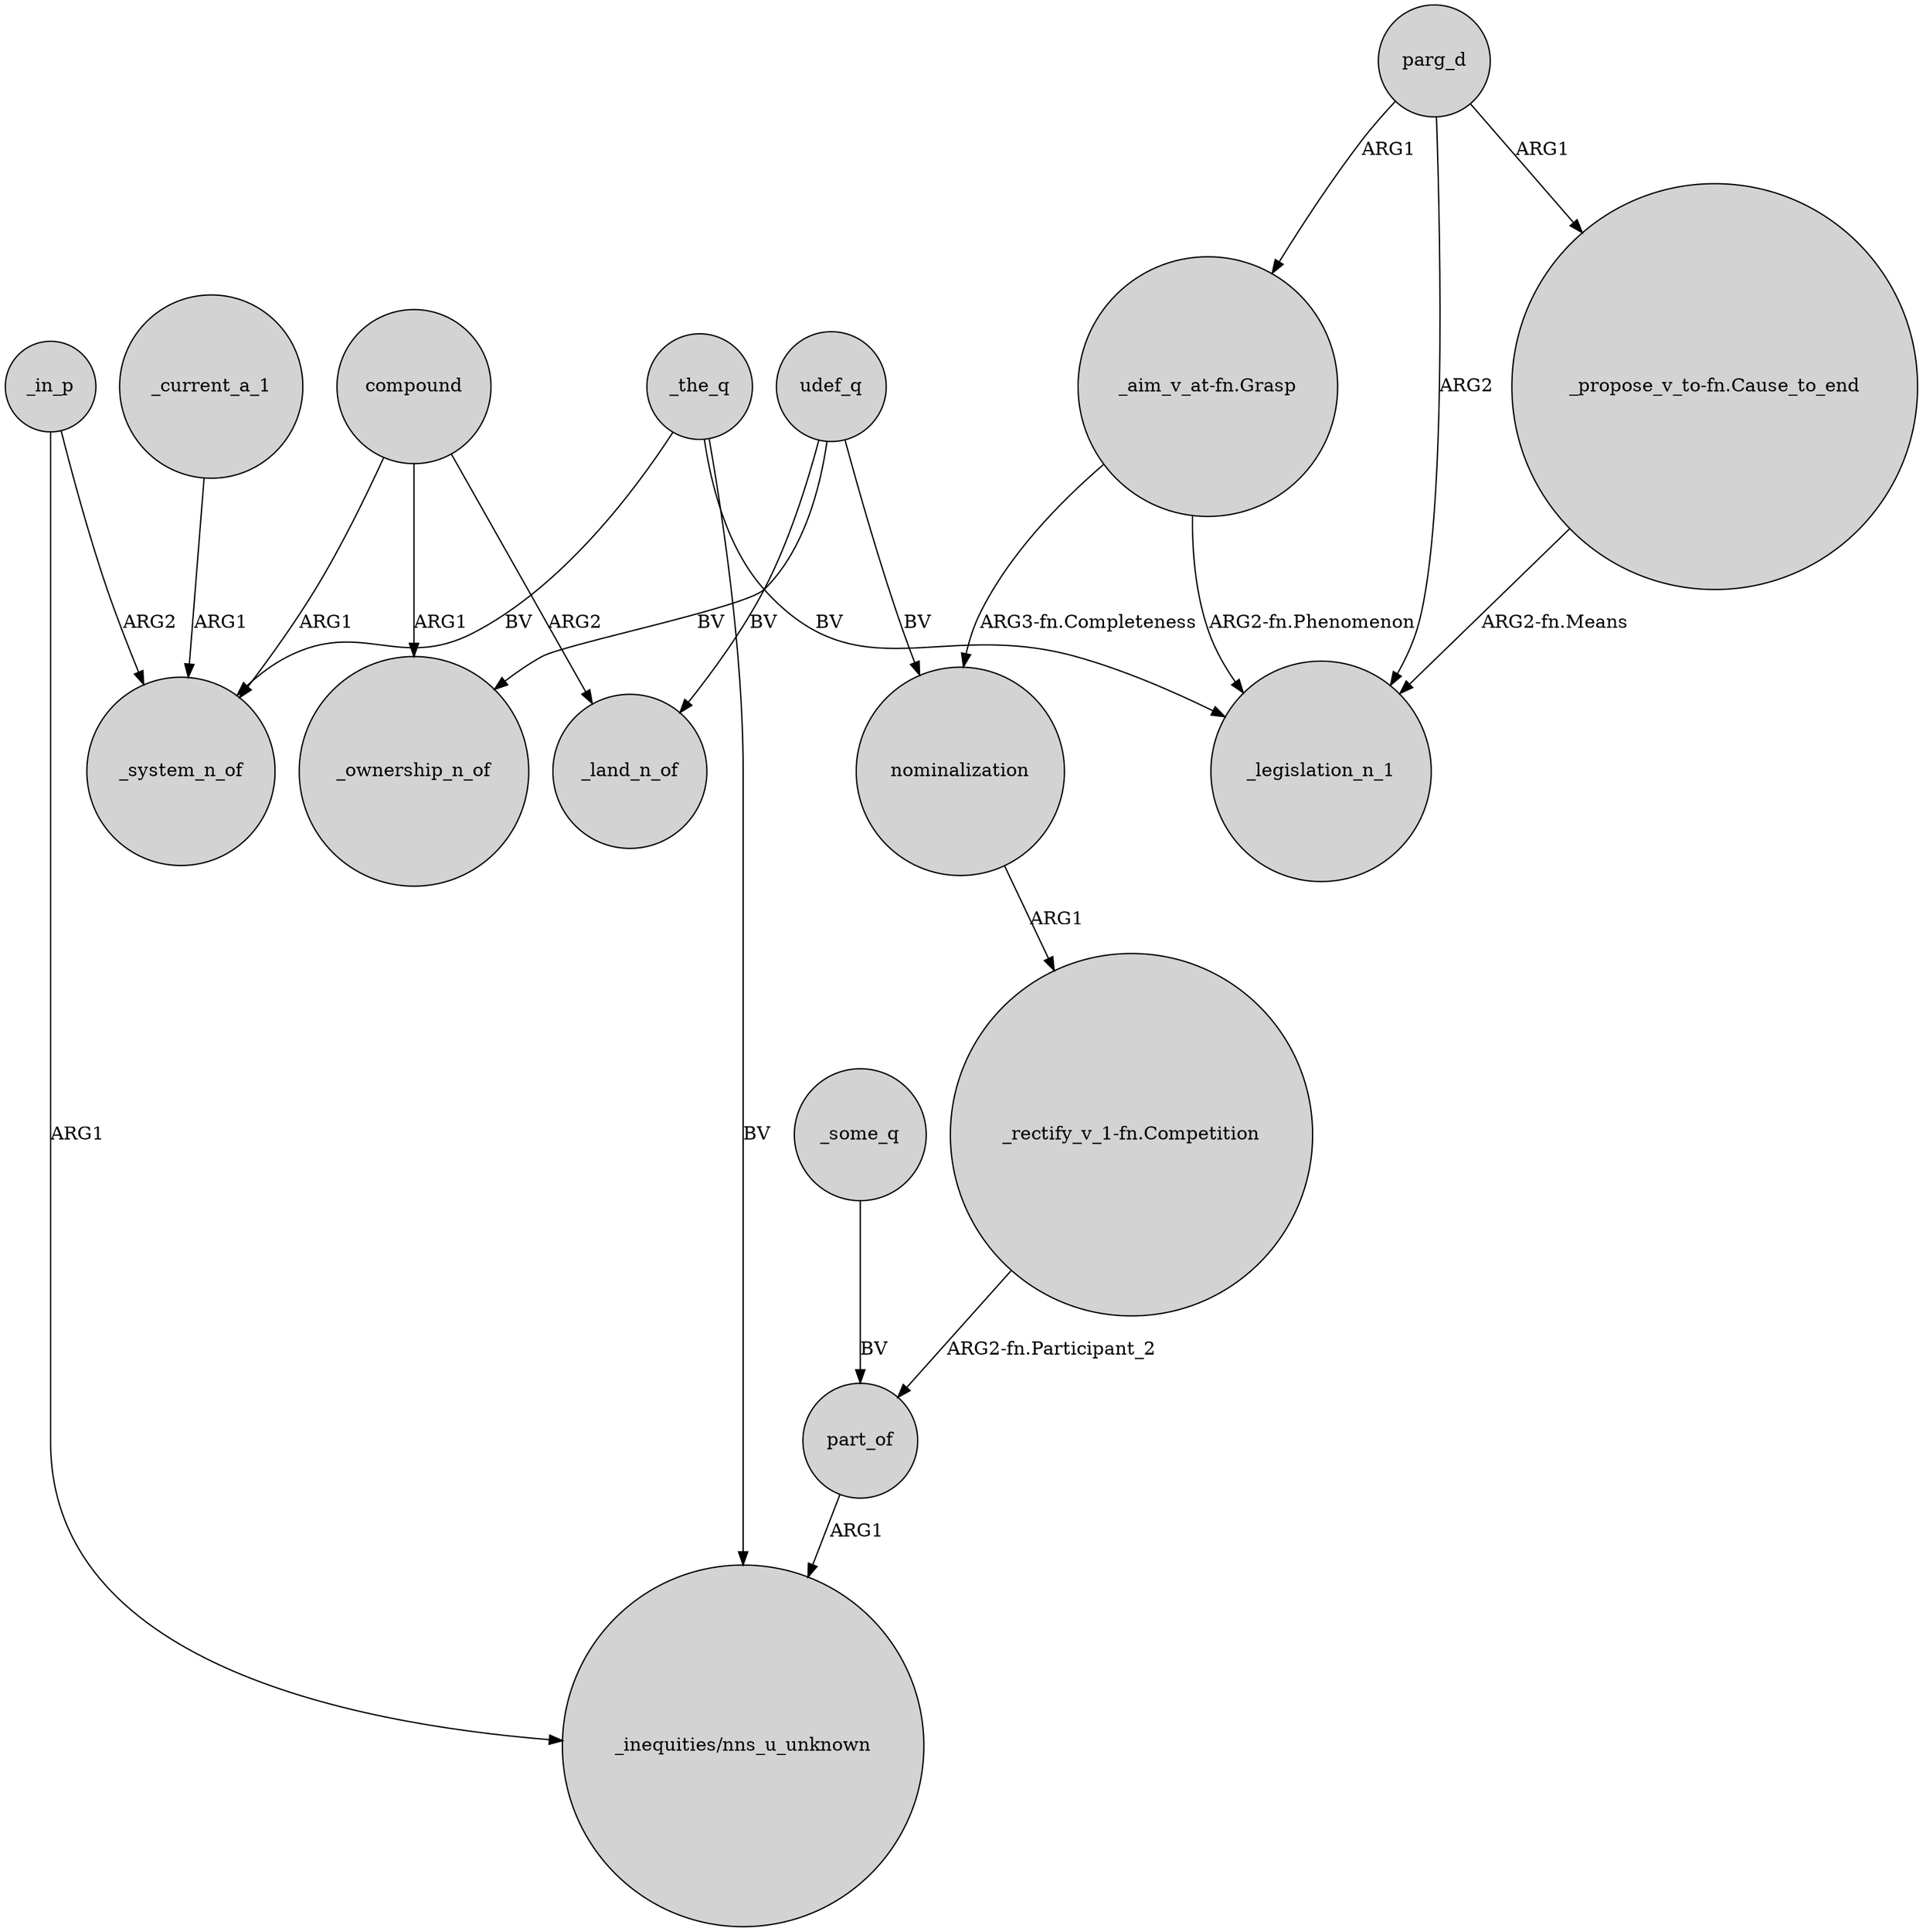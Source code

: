 digraph {
	node [shape=circle style=filled]
	compound -> _system_n_of [label=ARG1]
	compound -> _ownership_n_of [label=ARG1]
	_current_a_1 -> _system_n_of [label=ARG1]
	"_rectify_v_1-fn.Competition" -> part_of [label="ARG2-fn.Participant_2"]
	udef_q -> nominalization [label=BV]
	_in_p -> _system_n_of [label=ARG2]
	_the_q -> _system_n_of [label=BV]
	parg_d -> "_aim_v_at-fn.Grasp" [label=ARG1]
	udef_q -> _ownership_n_of [label=BV]
	_in_p -> "_inequities/nns_u_unknown" [label=ARG1]
	_the_q -> "_inequities/nns_u_unknown" [label=BV]
	part_of -> "_inequities/nns_u_unknown" [label=ARG1]
	parg_d -> "_propose_v_to-fn.Cause_to_end" [label=ARG1]
	parg_d -> _legislation_n_1 [label=ARG2]
	_some_q -> part_of [label=BV]
	udef_q -> _land_n_of [label=BV]
	compound -> _land_n_of [label=ARG2]
	"_aim_v_at-fn.Grasp" -> nominalization [label="ARG3-fn.Completeness"]
	_the_q -> _legislation_n_1 [label=BV]
	"_propose_v_to-fn.Cause_to_end" -> _legislation_n_1 [label="ARG2-fn.Means"]
	nominalization -> "_rectify_v_1-fn.Competition" [label=ARG1]
	"_aim_v_at-fn.Grasp" -> _legislation_n_1 [label="ARG2-fn.Phenomenon"]
}
